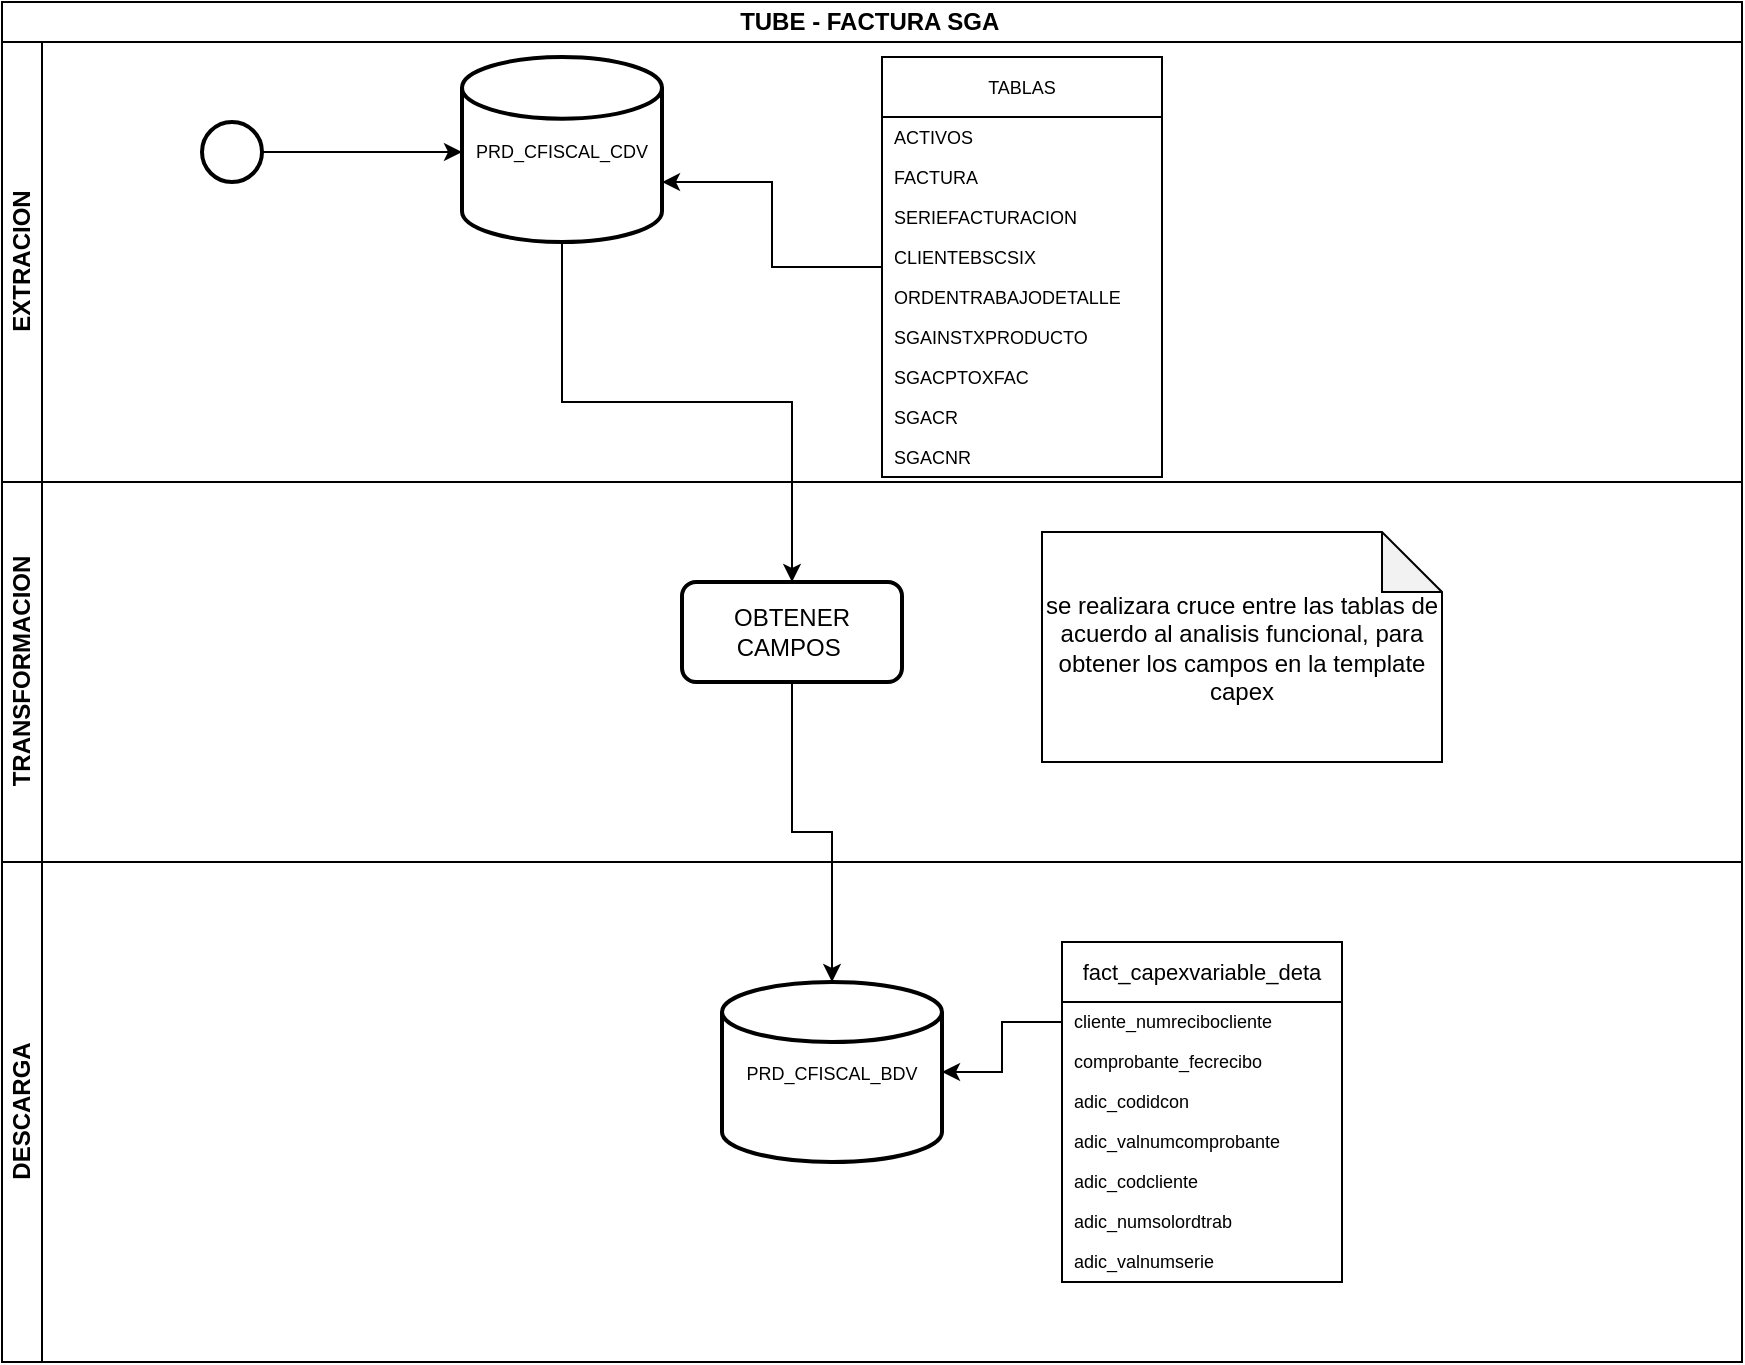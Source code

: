 <mxfile version="23.1.1" type="github">
  <diagram name="Página-1" id="mMtfup4WZqE7pRhy31zm">
    <mxGraphModel dx="1877" dy="1699" grid="1" gridSize="10" guides="1" tooltips="1" connect="1" arrows="1" fold="1" page="1" pageScale="1" pageWidth="827" pageHeight="1169" math="0" shadow="0">
      <root>
        <mxCell id="0" />
        <mxCell id="1" parent="0" />
        <mxCell id="1--nxBi8rw1qsYLe53P2-4" value="TUBE - FACTURA SGA&amp;nbsp;" style="swimlane;childLayout=stackLayout;resizeParent=1;resizeParentMax=0;horizontal=1;startSize=20;horizontalStack=0;html=1;" vertex="1" parent="1">
          <mxGeometry x="-130" y="-90" width="870" height="680" as="geometry" />
        </mxCell>
        <mxCell id="1--nxBi8rw1qsYLe53P2-5" value="EXTRACION" style="swimlane;startSize=20;horizontal=0;html=1;fontSize=12;" vertex="1" parent="1--nxBi8rw1qsYLe53P2-4">
          <mxGeometry y="20" width="870" height="220" as="geometry" />
        </mxCell>
        <mxCell id="1--nxBi8rw1qsYLe53P2-22" style="edgeStyle=orthogonalEdgeStyle;rounded=0;orthogonalLoop=1;jettySize=auto;html=1;" edge="1" parent="1--nxBi8rw1qsYLe53P2-5" source="1--nxBi8rw1qsYLe53P2-10">
          <mxGeometry relative="1" as="geometry">
            <mxPoint x="230" y="55" as="targetPoint" />
          </mxGeometry>
        </mxCell>
        <mxCell id="1--nxBi8rw1qsYLe53P2-10" value="" style="strokeWidth=2;html=1;shape=mxgraph.flowchart.start_2;whiteSpace=wrap;" vertex="1" parent="1--nxBi8rw1qsYLe53P2-5">
          <mxGeometry x="100" y="40" width="30" height="30" as="geometry" />
        </mxCell>
        <mxCell id="1--nxBi8rw1qsYLe53P2-28" value="&lt;font style=&quot;font-size: 9px;&quot;&gt;PRD_CFISCAL_CDV&lt;/font&gt;" style="strokeWidth=2;html=1;shape=mxgraph.flowchart.database;whiteSpace=wrap;" vertex="1" parent="1--nxBi8rw1qsYLe53P2-5">
          <mxGeometry x="230" y="7.5" width="100" height="92.5" as="geometry" />
        </mxCell>
        <mxCell id="1--nxBi8rw1qsYLe53P2-35" value="TABLAS" style="swimlane;fontStyle=0;childLayout=stackLayout;horizontal=1;startSize=30;horizontalStack=0;resizeParent=1;resizeParentMax=0;resizeLast=0;collapsible=1;marginBottom=0;whiteSpace=wrap;html=1;fontSize=9;" vertex="1" parent="1--nxBi8rw1qsYLe53P2-5">
          <mxGeometry x="440" y="7.5" width="140" height="210" as="geometry">
            <mxRectangle x="390" y="30" width="90" height="30" as="alternateBounds" />
          </mxGeometry>
        </mxCell>
        <mxCell id="1--nxBi8rw1qsYLe53P2-36" value="ACTIVOS" style="text;strokeColor=none;fillColor=none;align=left;verticalAlign=middle;spacingLeft=4;spacingRight=4;overflow=hidden;points=[[0,0.5],[1,0.5]];portConstraint=eastwest;rotatable=0;whiteSpace=wrap;html=1;fontSize=9;" vertex="1" parent="1--nxBi8rw1qsYLe53P2-35">
          <mxGeometry y="30" width="140" height="20" as="geometry" />
        </mxCell>
        <mxCell id="1--nxBi8rw1qsYLe53P2-37" value="FACTURA" style="text;strokeColor=none;fillColor=none;align=left;verticalAlign=middle;spacingLeft=4;spacingRight=4;overflow=hidden;points=[[0,0.5],[1,0.5]];portConstraint=eastwest;rotatable=0;whiteSpace=wrap;html=1;fontSize=9;" vertex="1" parent="1--nxBi8rw1qsYLe53P2-35">
          <mxGeometry y="50" width="140" height="20" as="geometry" />
        </mxCell>
        <mxCell id="1--nxBi8rw1qsYLe53P2-38" value="SERIEFACTURACION" style="text;strokeColor=none;fillColor=none;align=left;verticalAlign=middle;spacingLeft=4;spacingRight=4;overflow=hidden;points=[[0,0.5],[1,0.5]];portConstraint=eastwest;rotatable=0;whiteSpace=wrap;html=1;fontSize=9;" vertex="1" parent="1--nxBi8rw1qsYLe53P2-35">
          <mxGeometry y="70" width="140" height="20" as="geometry" />
        </mxCell>
        <mxCell id="1--nxBi8rw1qsYLe53P2-39" value="CLIENTEBSCSIX" style="text;strokeColor=none;fillColor=none;align=left;verticalAlign=middle;spacingLeft=4;spacingRight=4;overflow=hidden;points=[[0,0.5],[1,0.5]];portConstraint=eastwest;rotatable=0;whiteSpace=wrap;html=1;fontSize=9;" vertex="1" parent="1--nxBi8rw1qsYLe53P2-35">
          <mxGeometry y="90" width="140" height="20" as="geometry" />
        </mxCell>
        <mxCell id="1--nxBi8rw1qsYLe53P2-40" value="ORDENTRABAJODETALLE" style="text;strokeColor=none;fillColor=none;align=left;verticalAlign=middle;spacingLeft=4;spacingRight=4;overflow=hidden;points=[[0,0.5],[1,0.5]];portConstraint=eastwest;rotatable=0;whiteSpace=wrap;html=1;fontSize=9;" vertex="1" parent="1--nxBi8rw1qsYLe53P2-35">
          <mxGeometry y="110" width="140" height="20" as="geometry" />
        </mxCell>
        <mxCell id="1--nxBi8rw1qsYLe53P2-50" value="SGAINSTXPRODUCTO" style="text;strokeColor=none;fillColor=none;align=left;verticalAlign=middle;spacingLeft=4;spacingRight=4;overflow=hidden;points=[[0,0.5],[1,0.5]];portConstraint=eastwest;rotatable=0;whiteSpace=wrap;html=1;fontSize=9;" vertex="1" parent="1--nxBi8rw1qsYLe53P2-35">
          <mxGeometry y="130" width="140" height="20" as="geometry" />
        </mxCell>
        <mxCell id="1--nxBi8rw1qsYLe53P2-51" value="SGACPTOXFAC" style="text;strokeColor=none;fillColor=none;align=left;verticalAlign=middle;spacingLeft=4;spacingRight=4;overflow=hidden;points=[[0,0.5],[1,0.5]];portConstraint=eastwest;rotatable=0;whiteSpace=wrap;html=1;fontSize=9;" vertex="1" parent="1--nxBi8rw1qsYLe53P2-35">
          <mxGeometry y="150" width="140" height="20" as="geometry" />
        </mxCell>
        <mxCell id="1--nxBi8rw1qsYLe53P2-52" value="SGACR" style="text;strokeColor=none;fillColor=none;align=left;verticalAlign=middle;spacingLeft=4;spacingRight=4;overflow=hidden;points=[[0,0.5],[1,0.5]];portConstraint=eastwest;rotatable=0;whiteSpace=wrap;html=1;fontSize=9;" vertex="1" parent="1--nxBi8rw1qsYLe53P2-35">
          <mxGeometry y="170" width="140" height="20" as="geometry" />
        </mxCell>
        <mxCell id="1--nxBi8rw1qsYLe53P2-53" value="SGACNR" style="text;strokeColor=none;fillColor=none;align=left;verticalAlign=middle;spacingLeft=4;spacingRight=4;overflow=hidden;points=[[0,0.5],[1,0.5]];portConstraint=eastwest;rotatable=0;whiteSpace=wrap;html=1;fontSize=9;" vertex="1" parent="1--nxBi8rw1qsYLe53P2-35">
          <mxGeometry y="190" width="140" height="20" as="geometry" />
        </mxCell>
        <mxCell id="1--nxBi8rw1qsYLe53P2-41" style="edgeStyle=orthogonalEdgeStyle;rounded=0;orthogonalLoop=1;jettySize=auto;html=1;entryX=1;entryY=0.676;entryDx=0;entryDy=0;entryPerimeter=0;" edge="1" parent="1--nxBi8rw1qsYLe53P2-5" source="1--nxBi8rw1qsYLe53P2-35" target="1--nxBi8rw1qsYLe53P2-28">
          <mxGeometry relative="1" as="geometry" />
        </mxCell>
        <mxCell id="1--nxBi8rw1qsYLe53P2-6" value="TRANSFORMACION" style="swimlane;startSize=20;horizontal=0;html=1;" vertex="1" parent="1--nxBi8rw1qsYLe53P2-4">
          <mxGeometry y="240" width="870" height="190" as="geometry" />
        </mxCell>
        <mxCell id="1--nxBi8rw1qsYLe53P2-29" value="OBTENER CAMPOS&amp;nbsp;" style="rounded=1;whiteSpace=wrap;html=1;absoluteArcSize=1;arcSize=14;strokeWidth=2;" vertex="1" parent="1--nxBi8rw1qsYLe53P2-6">
          <mxGeometry x="340" y="50" width="110" height="50" as="geometry" />
        </mxCell>
        <mxCell id="1--nxBi8rw1qsYLe53P2-72" value="se realizara cruce entre las tablas de acuerdo al analisis funcional, para obtener los campos en la template capex" style="shape=note;whiteSpace=wrap;html=1;backgroundOutline=1;darkOpacity=0.05;" vertex="1" parent="1--nxBi8rw1qsYLe53P2-6">
          <mxGeometry x="520" y="25" width="200" height="115" as="geometry" />
        </mxCell>
        <mxCell id="1--nxBi8rw1qsYLe53P2-7" value="DESCARGA" style="swimlane;startSize=20;horizontal=0;html=1;" vertex="1" parent="1--nxBi8rw1qsYLe53P2-4">
          <mxGeometry y="430" width="870" height="250" as="geometry" />
        </mxCell>
        <mxCell id="1--nxBi8rw1qsYLe53P2-13" value="&lt;font style=&quot;font-size: 9px;&quot;&gt;PRD_CFISCAL_BDV&lt;/font&gt;" style="strokeWidth=2;html=1;shape=mxgraph.flowchart.database;whiteSpace=wrap;" vertex="1" parent="1--nxBi8rw1qsYLe53P2-7">
          <mxGeometry x="360" y="60" width="110" height="90" as="geometry" />
        </mxCell>
        <mxCell id="1--nxBi8rw1qsYLe53P2-58" value="&lt;font style=&quot;font-size: 11px;&quot;&gt;fact_capexvariable_deta&lt;/font&gt;" style="swimlane;fontStyle=0;childLayout=stackLayout;horizontal=1;startSize=30;horizontalStack=0;resizeParent=1;resizeParentMax=0;resizeLast=0;collapsible=1;marginBottom=0;whiteSpace=wrap;html=1;fontSize=9;" vertex="1" parent="1--nxBi8rw1qsYLe53P2-7">
          <mxGeometry x="530" y="40" width="140" height="170" as="geometry">
            <mxRectangle x="390" y="30" width="90" height="30" as="alternateBounds" />
          </mxGeometry>
        </mxCell>
        <mxCell id="1--nxBi8rw1qsYLe53P2-60" value="cliente_numrecibocliente" style="text;strokeColor=none;fillColor=none;align=left;verticalAlign=middle;spacingLeft=4;spacingRight=4;overflow=hidden;points=[[0,0.5],[1,0.5]];portConstraint=eastwest;rotatable=0;whiteSpace=wrap;html=1;fontSize=9;" vertex="1" parent="1--nxBi8rw1qsYLe53P2-58">
          <mxGeometry y="30" width="140" height="20" as="geometry" />
        </mxCell>
        <mxCell id="1--nxBi8rw1qsYLe53P2-62" value="comprobante_fecrecibo" style="text;strokeColor=none;fillColor=none;align=left;verticalAlign=middle;spacingLeft=4;spacingRight=4;overflow=hidden;points=[[0,0.5],[1,0.5]];portConstraint=eastwest;rotatable=0;whiteSpace=wrap;html=1;fontSize=9;" vertex="1" parent="1--nxBi8rw1qsYLe53P2-58">
          <mxGeometry y="50" width="140" height="20" as="geometry" />
        </mxCell>
        <mxCell id="1--nxBi8rw1qsYLe53P2-63" value="adic_codidcon" style="text;strokeColor=none;fillColor=none;align=left;verticalAlign=middle;spacingLeft=4;spacingRight=4;overflow=hidden;points=[[0,0.5],[1,0.5]];portConstraint=eastwest;rotatable=0;whiteSpace=wrap;html=1;fontSize=9;" vertex="1" parent="1--nxBi8rw1qsYLe53P2-58">
          <mxGeometry y="70" width="140" height="20" as="geometry" />
        </mxCell>
        <mxCell id="1--nxBi8rw1qsYLe53P2-64" value="adic_valnumcomprobante" style="text;strokeColor=none;fillColor=none;align=left;verticalAlign=middle;spacingLeft=4;spacingRight=4;overflow=hidden;points=[[0,0.5],[1,0.5]];portConstraint=eastwest;rotatable=0;whiteSpace=wrap;html=1;fontSize=9;" vertex="1" parent="1--nxBi8rw1qsYLe53P2-58">
          <mxGeometry y="90" width="140" height="20" as="geometry" />
        </mxCell>
        <mxCell id="1--nxBi8rw1qsYLe53P2-65" value="adic_codcliente" style="text;strokeColor=none;fillColor=none;align=left;verticalAlign=middle;spacingLeft=4;spacingRight=4;overflow=hidden;points=[[0,0.5],[1,0.5]];portConstraint=eastwest;rotatable=0;whiteSpace=wrap;html=1;fontSize=9;" vertex="1" parent="1--nxBi8rw1qsYLe53P2-58">
          <mxGeometry y="110" width="140" height="20" as="geometry" />
        </mxCell>
        <mxCell id="1--nxBi8rw1qsYLe53P2-70" value="adic_numsolordtrab" style="text;strokeColor=none;fillColor=none;align=left;verticalAlign=middle;spacingLeft=4;spacingRight=4;overflow=hidden;points=[[0,0.5],[1,0.5]];portConstraint=eastwest;rotatable=0;whiteSpace=wrap;html=1;fontSize=9;" vertex="1" parent="1--nxBi8rw1qsYLe53P2-58">
          <mxGeometry y="130" width="140" height="20" as="geometry" />
        </mxCell>
        <mxCell id="1--nxBi8rw1qsYLe53P2-71" value="adic_valnumserie" style="text;strokeColor=none;fillColor=none;align=left;verticalAlign=middle;spacingLeft=4;spacingRight=4;overflow=hidden;points=[[0,0.5],[1,0.5]];portConstraint=eastwest;rotatable=0;whiteSpace=wrap;html=1;fontSize=9;" vertex="1" parent="1--nxBi8rw1qsYLe53P2-58">
          <mxGeometry y="150" width="140" height="20" as="geometry" />
        </mxCell>
        <mxCell id="1--nxBi8rw1qsYLe53P2-69" style="edgeStyle=orthogonalEdgeStyle;rounded=0;orthogonalLoop=1;jettySize=auto;html=1;" edge="1" parent="1--nxBi8rw1qsYLe53P2-7" source="1--nxBi8rw1qsYLe53P2-60" target="1--nxBi8rw1qsYLe53P2-13">
          <mxGeometry relative="1" as="geometry" />
        </mxCell>
        <mxCell id="1--nxBi8rw1qsYLe53P2-42" style="edgeStyle=orthogonalEdgeStyle;rounded=0;orthogonalLoop=1;jettySize=auto;html=1;" edge="1" parent="1--nxBi8rw1qsYLe53P2-4" source="1--nxBi8rw1qsYLe53P2-28" target="1--nxBi8rw1qsYLe53P2-29">
          <mxGeometry relative="1" as="geometry">
            <Array as="points">
              <mxPoint x="280" y="200" />
              <mxPoint x="395" y="200" />
            </Array>
          </mxGeometry>
        </mxCell>
        <mxCell id="1--nxBi8rw1qsYLe53P2-68" style="edgeStyle=orthogonalEdgeStyle;rounded=0;orthogonalLoop=1;jettySize=auto;html=1;" edge="1" parent="1--nxBi8rw1qsYLe53P2-4" source="1--nxBi8rw1qsYLe53P2-29" target="1--nxBi8rw1qsYLe53P2-13">
          <mxGeometry relative="1" as="geometry" />
        </mxCell>
      </root>
    </mxGraphModel>
  </diagram>
</mxfile>
